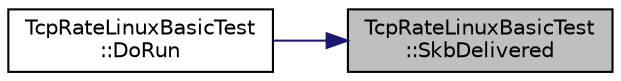 digraph "TcpRateLinuxBasicTest::SkbDelivered"
{
 // LATEX_PDF_SIZE
  edge [fontname="Helvetica",fontsize="10",labelfontname="Helvetica",labelfontsize="10"];
  node [fontname="Helvetica",fontsize="10",shape=record];
  rankdir="RL";
  Node1 [label="TcpRateLinuxBasicTest\l::SkbDelivered",height=0.2,width=0.4,color="black", fillcolor="grey75", style="filled", fontcolor="black",tooltip=" "];
  Node1 -> Node2 [dir="back",color="midnightblue",fontsize="10",style="solid",fontname="Helvetica"];
  Node2 [label="TcpRateLinuxBasicTest\l::DoRun",height=0.2,width=0.4,color="black", fillcolor="white", style="filled",URL="$class_tcp_rate_linux_basic_test.html#a9db35df53d79296340221c71f0db80c2",tooltip="Implementation to actually run this TestCase."];
}
